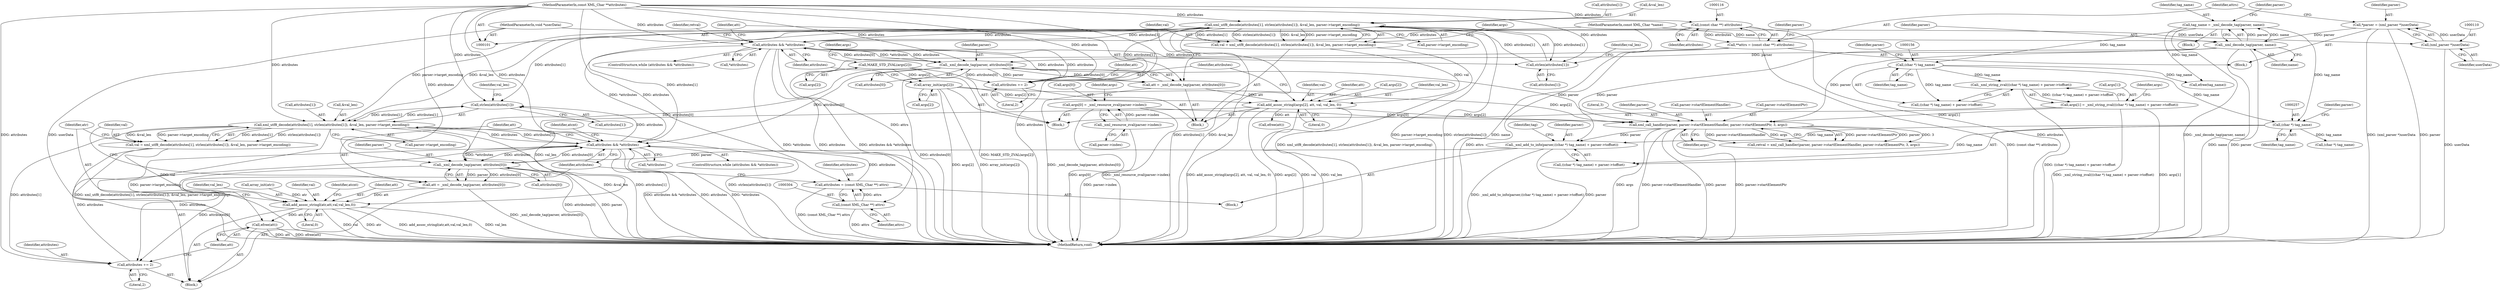 digraph "0_php_dccda88f27a084bcbbb30198ace12b4e7ae961cc_6@API" {
"1000325" [label="(Call,strlen(attributes[1]))"];
"1000184" [label="(Call,xml_utf8_decode(attributes[1], strlen(attributes[1]), &val_len, parser->target_encoding))"];
"1000188" [label="(Call,strlen(attributes[1]))"];
"1000170" [label="(Call,attributes && *attributes)"];
"1000115" [label="(Call,(const char **) attributes)"];
"1000104" [label="(MethodParameterIn,const XML_Char **attributes)"];
"1000205" [label="(Call,attributes += 2)"];
"1000177" [label="(Call,_xml_decode_tag(parser, attributes[0]))"];
"1000133" [label="(Call,_xml_decode_tag(parser, name))"];
"1000107" [label="(Call,*parser = (xml_parser *)userData)"];
"1000109" [label="(Call,(xml_parser *)userData)"];
"1000102" [label="(MethodParameterIn,void *userData)"];
"1000103" [label="(MethodParameterIn,const XML_Char *name)"];
"1000321" [label="(Call,xml_utf8_decode(attributes[1], strlen(attributes[1]), &val_len, parser->target_encoding))"];
"1000325" [label="(Call,strlen(attributes[1]))"];
"1000307" [label="(Call,attributes && *attributes)"];
"1000342" [label="(Call,attributes += 2)"];
"1000314" [label="(Call,_xml_decode_tag(parser, attributes[0]))"];
"1000253" [label="(Call,_xml_add_to_info(parser,((char *) tag_name) + parser->toffset))"];
"1000213" [label="(Call,xml_call_handler(parser, parser->startElementHandler, parser->startElementPtr, 3, args))"];
"1000141" [label="(Call,args[0] = _xml_resource_zval(parser->index))"];
"1000145" [label="(Call,_xml_resource_zval(parser->index))"];
"1000165" [label="(Call,array_init(args[2]))"];
"1000161" [label="(Call,MAKE_STD_ZVAL(args[2]))"];
"1000149" [label="(Call,args[1] = _xml_string_zval(((char *) tag_name) + parser->toffset))"];
"1000153" [label="(Call,_xml_string_zval(((char *) tag_name) + parser->toffset))"];
"1000155" [label="(Call,(char *) tag_name)"];
"1000131" [label="(Call,tag_name = _xml_decode_tag(parser, name))"];
"1000197" [label="(Call,add_assoc_stringl(args[2], att, val, val_len, 0))"];
"1000175" [label="(Call,att = _xml_decode_tag(parser, attributes[0]))"];
"1000182" [label="(Call,val = xml_utf8_decode(attributes[1], strlen(attributes[1]), &val_len, parser->target_encoding))"];
"1000256" [label="(Call,(char *) tag_name)"];
"1000301" [label="(Call,attributes = (const XML_Char **) attrs)"];
"1000303" [label="(Call,(const XML_Char **) attrs)"];
"1000113" [label="(Call,**attrs = (const char **) attributes)"];
"1000312" [label="(Call,att = _xml_decode_tag(parser, attributes[0]))"];
"1000334" [label="(Call,add_assoc_stringl(atr,att,val,val_len,0))"];
"1000345" [label="(Call,efree(att))"];
"1000319" [label="(Call,val = xml_utf8_decode(attributes[1], strlen(attributes[1]), &val_len, parser->target_encoding))"];
"1000108" [label="(Identifier,parser)"];
"1000189" [label="(Call,attributes[1])"];
"1000326" [label="(Call,attributes[1])"];
"1000109" [label="(Call,(xml_parser *)userData)"];
"1000117" [label="(Identifier,attributes)"];
"1000308" [label="(Identifier,attributes)"];
"1000199" [label="(Identifier,args)"];
"1000114" [label="(Identifier,attrs)"];
"1000197" [label="(Call,add_assoc_stringl(args[2], att, val, val_len, 0))"];
"1000207" [label="(Literal,2)"];
"1000254" [label="(Identifier,parser)"];
"1000176" [label="(Identifier,att)"];
"1000131" [label="(Call,tag_name = _xml_decode_tag(parser, name))"];
"1000345" [label="(Call,efree(att))"];
"1000175" [label="(Call,att = _xml_decode_tag(parser, attributes[0]))"];
"1000161" [label="(Call,MAKE_STD_ZVAL(args[2]))"];
"1000313" [label="(Identifier,att)"];
"1000336" [label="(Identifier,att)"];
"1000218" [label="(Call,parser->startElementPtr)"];
"1000134" [label="(Identifier,parser)"];
"1000330" [label="(Identifier,val_len)"];
"1000103" [label="(MethodParameterIn,const XML_Char *name)"];
"1000162" [label="(Call,args[2])"];
"1000154" [label="(Call,((char *) tag_name) + parser->toffset)"];
"1000104" [label="(MethodParameterIn,const XML_Char **attributes)"];
"1000314" [label="(Call,_xml_decode_tag(parser, attributes[0]))"];
"1000309" [label="(Call,*attributes)"];
"1000153" [label="(Call,_xml_string_zval(((char *) tag_name) + parser->toffset))"];
"1000188" [label="(Call,strlen(attributes[1]))"];
"1000307" [label="(Call,attributes && *attributes)"];
"1000206" [label="(Identifier,attributes)"];
"1000125" [label="(Identifier,parser)"];
"1000102" [label="(MethodParameterIn,void *userData)"];
"1000204" [label="(Literal,0)"];
"1000182" [label="(Call,val = xml_utf8_decode(attributes[1], strlen(attributes[1]), &val_len, parser->target_encoding))"];
"1000179" [label="(Call,attributes[0])"];
"1000302" [label="(Identifier,attributes)"];
"1000266" [label="(Call,(char *) tag_name)"];
"1000212" [label="(Identifier,retval)"];
"1000205" [label="(Call,attributes += 2)"];
"1000174" [label="(Block,)"];
"1000253" [label="(Call,_xml_add_to_info(parser,((char *) tag_name) + parser->toffset))"];
"1000311" [label="(Block,)"];
"1000256" [label="(Call,(char *) tag_name)"];
"1000178" [label="(Identifier,parser)"];
"1000319" [label="(Call,val = xml_utf8_decode(attributes[1], strlen(attributes[1]), &val_len, parser->target_encoding))"];
"1000255" [label="(Call,((char *) tag_name) + parser->toffset)"];
"1000346" [label="(Identifier,att)"];
"1000322" [label="(Call,attributes[1])"];
"1000150" [label="(Call,args[1])"];
"1000159" [label="(Identifier,parser)"];
"1000165" [label="(Call,array_init(args[2]))"];
"1000238" [label="(Block,)"];
"1000172" [label="(Call,*attributes)"];
"1000222" [label="(Identifier,args)"];
"1000344" [label="(Literal,2)"];
"1000201" [label="(Identifier,att)"];
"1000209" [label="(Identifier,att)"];
"1000329" [label="(Call,&val_len)"];
"1000169" [label="(ControlStructure,while (attributes && *attributes))"];
"1000126" [label="(Block,)"];
"1000132" [label="(Identifier,tag_name)"];
"1000105" [label="(Block,)"];
"1000140" [label="(Block,)"];
"1000184" [label="(Call,xml_utf8_decode(attributes[1], strlen(attributes[1]), &val_len, parser->target_encoding))"];
"1000312" [label="(Call,att = _xml_decode_tag(parser, attributes[0]))"];
"1000142" [label="(Call,args[0])"];
"1000392" [label="(Call,efree(tag_name))"];
"1000315" [label="(Identifier,parser)"];
"1000221" [label="(Literal,3)"];
"1000151" [label="(Identifier,args)"];
"1000115" [label="(Call,(const char **) attributes)"];
"1000166" [label="(Call,args[2])"];
"1000325" [label="(Call,strlen(attributes[1]))"];
"1000133" [label="(Call,_xml_decode_tag(parser, name))"];
"1000113" [label="(Call,**attrs = (const char **) attributes)"];
"1000141" [label="(Call,args[0] = _xml_resource_zval(parser->index))"];
"1000193" [label="(Identifier,val_len)"];
"1000342" [label="(Call,attributes += 2)"];
"1000208" [label="(Call,efree(att))"];
"1000320" [label="(Identifier,val)"];
"1000211" [label="(Call,retval = xml_call_handler(parser, parser->startElementHandler, parser->startElementPtr, 3, args))"];
"1000263" [label="(Identifier,tag)"];
"1000335" [label="(Identifier,atr)"];
"1000198" [label="(Call,args[2])"];
"1000192" [label="(Call,&val_len)"];
"1000183" [label="(Identifier,val)"];
"1000348" [label="(Identifier,atcnt)"];
"1000334" [label="(Call,add_assoc_stringl(atr,att,val,val_len,0))"];
"1000107" [label="(Call,*parser = (xml_parser *)userData)"];
"1000185" [label="(Call,attributes[1])"];
"1000214" [label="(Identifier,parser)"];
"1000203" [label="(Identifier,val_len)"];
"1000177" [label="(Call,_xml_decode_tag(parser, attributes[0]))"];
"1000316" [label="(Call,attributes[0])"];
"1000155" [label="(Call,(char *) tag_name)"];
"1000171" [label="(Identifier,attributes)"];
"1000202" [label="(Identifier,val)"];
"1000338" [label="(Identifier,val_len)"];
"1000146" [label="(Call,parser->index)"];
"1000305" [label="(Identifier,attrs)"];
"1000343" [label="(Identifier,attributes)"];
"1000111" [label="(Identifier,userData)"];
"1000394" [label="(MethodReturn,void)"];
"1000138" [label="(Identifier,parser)"];
"1000170" [label="(Call,attributes && *attributes)"];
"1000145" [label="(Call,_xml_resource_zval(parser->index))"];
"1000163" [label="(Identifier,args)"];
"1000303" [label="(Call,(const XML_Char **) attrs)"];
"1000157" [label="(Identifier,tag_name)"];
"1000167" [label="(Identifier,args)"];
"1000251" [label="(Call,array_init(atr))"];
"1000194" [label="(Call,parser->target_encoding)"];
"1000213" [label="(Call,xml_call_handler(parser, parser->startElementHandler, parser->startElementPtr, 3, args))"];
"1000258" [label="(Identifier,tag_name)"];
"1000135" [label="(Identifier,name)"];
"1000260" [label="(Identifier,parser)"];
"1000301" [label="(Call,attributes = (const XML_Char **) attrs)"];
"1000306" [label="(ControlStructure,while (attributes && *attributes))"];
"1000149" [label="(Call,args[1] = _xml_string_zval(((char *) tag_name) + parser->toffset))"];
"1000339" [label="(Literal,0)"];
"1000337" [label="(Identifier,val)"];
"1000321" [label="(Call,xml_utf8_decode(attributes[1], strlen(attributes[1]), &val_len, parser->target_encoding))"];
"1000341" [label="(Identifier,atcnt)"];
"1000331" [label="(Call,parser->target_encoding)"];
"1000215" [label="(Call,parser->startElementHandler)"];
"1000325" -> "1000321"  [label="AST: "];
"1000325" -> "1000326"  [label="CFG: "];
"1000326" -> "1000325"  [label="AST: "];
"1000330" -> "1000325"  [label="CFG: "];
"1000325" -> "1000321"  [label="DDG: attributes[1]"];
"1000184" -> "1000325"  [label="DDG: attributes[1]"];
"1000321" -> "1000325"  [label="DDG: attributes[1]"];
"1000307" -> "1000325"  [label="DDG: attributes"];
"1000104" -> "1000325"  [label="DDG: attributes"];
"1000184" -> "1000182"  [label="AST: "];
"1000184" -> "1000194"  [label="CFG: "];
"1000185" -> "1000184"  [label="AST: "];
"1000188" -> "1000184"  [label="AST: "];
"1000192" -> "1000184"  [label="AST: "];
"1000194" -> "1000184"  [label="AST: "];
"1000182" -> "1000184"  [label="CFG: "];
"1000184" -> "1000394"  [label="DDG: strlen(attributes[1])"];
"1000184" -> "1000394"  [label="DDG: parser->target_encoding"];
"1000184" -> "1000394"  [label="DDG: attributes[1]"];
"1000184" -> "1000394"  [label="DDG: &val_len"];
"1000184" -> "1000170"  [label="DDG: attributes[1]"];
"1000184" -> "1000182"  [label="DDG: attributes[1]"];
"1000184" -> "1000182"  [label="DDG: strlen(attributes[1])"];
"1000184" -> "1000182"  [label="DDG: &val_len"];
"1000184" -> "1000182"  [label="DDG: parser->target_encoding"];
"1000188" -> "1000184"  [label="DDG: attributes[1]"];
"1000170" -> "1000184"  [label="DDG: attributes"];
"1000104" -> "1000184"  [label="DDG: attributes"];
"1000184" -> "1000188"  [label="DDG: attributes[1]"];
"1000184" -> "1000205"  [label="DDG: attributes[1]"];
"1000184" -> "1000307"  [label="DDG: attributes[1]"];
"1000184" -> "1000321"  [label="DDG: &val_len"];
"1000184" -> "1000321"  [label="DDG: parser->target_encoding"];
"1000188" -> "1000189"  [label="CFG: "];
"1000189" -> "1000188"  [label="AST: "];
"1000193" -> "1000188"  [label="CFG: "];
"1000170" -> "1000188"  [label="DDG: attributes"];
"1000104" -> "1000188"  [label="DDG: attributes"];
"1000170" -> "1000169"  [label="AST: "];
"1000170" -> "1000171"  [label="CFG: "];
"1000170" -> "1000172"  [label="CFG: "];
"1000171" -> "1000170"  [label="AST: "];
"1000172" -> "1000170"  [label="AST: "];
"1000176" -> "1000170"  [label="CFG: "];
"1000212" -> "1000170"  [label="CFG: "];
"1000170" -> "1000394"  [label="DDG: *attributes"];
"1000170" -> "1000394"  [label="DDG: attributes"];
"1000170" -> "1000394"  [label="DDG: attributes && *attributes"];
"1000115" -> "1000170"  [label="DDG: attributes"];
"1000205" -> "1000170"  [label="DDG: attributes"];
"1000177" -> "1000170"  [label="DDG: attributes[0]"];
"1000104" -> "1000170"  [label="DDG: attributes"];
"1000170" -> "1000177"  [label="DDG: *attributes"];
"1000170" -> "1000177"  [label="DDG: attributes"];
"1000170" -> "1000205"  [label="DDG: attributes"];
"1000170" -> "1000307"  [label="DDG: *attributes"];
"1000115" -> "1000113"  [label="AST: "];
"1000115" -> "1000117"  [label="CFG: "];
"1000116" -> "1000115"  [label="AST: "];
"1000117" -> "1000115"  [label="AST: "];
"1000113" -> "1000115"  [label="CFG: "];
"1000115" -> "1000394"  [label="DDG: attributes"];
"1000115" -> "1000113"  [label="DDG: attributes"];
"1000104" -> "1000115"  [label="DDG: attributes"];
"1000104" -> "1000101"  [label="AST: "];
"1000104" -> "1000394"  [label="DDG: attributes"];
"1000104" -> "1000177"  [label="DDG: attributes"];
"1000104" -> "1000205"  [label="DDG: attributes"];
"1000104" -> "1000301"  [label="DDG: attributes"];
"1000104" -> "1000307"  [label="DDG: attributes"];
"1000104" -> "1000314"  [label="DDG: attributes"];
"1000104" -> "1000321"  [label="DDG: attributes"];
"1000104" -> "1000342"  [label="DDG: attributes"];
"1000205" -> "1000174"  [label="AST: "];
"1000205" -> "1000207"  [label="CFG: "];
"1000206" -> "1000205"  [label="AST: "];
"1000207" -> "1000205"  [label="AST: "];
"1000209" -> "1000205"  [label="CFG: "];
"1000177" -> "1000205"  [label="DDG: attributes[0]"];
"1000177" -> "1000175"  [label="AST: "];
"1000177" -> "1000179"  [label="CFG: "];
"1000178" -> "1000177"  [label="AST: "];
"1000179" -> "1000177"  [label="AST: "];
"1000175" -> "1000177"  [label="CFG: "];
"1000177" -> "1000394"  [label="DDG: attributes[0]"];
"1000177" -> "1000175"  [label="DDG: parser"];
"1000177" -> "1000175"  [label="DDG: attributes[0]"];
"1000133" -> "1000177"  [label="DDG: parser"];
"1000177" -> "1000213"  [label="DDG: parser"];
"1000177" -> "1000307"  [label="DDG: attributes[0]"];
"1000177" -> "1000314"  [label="DDG: attributes[0]"];
"1000133" -> "1000131"  [label="AST: "];
"1000133" -> "1000135"  [label="CFG: "];
"1000134" -> "1000133"  [label="AST: "];
"1000135" -> "1000133"  [label="AST: "];
"1000131" -> "1000133"  [label="CFG: "];
"1000133" -> "1000394"  [label="DDG: parser"];
"1000133" -> "1000394"  [label="DDG: name"];
"1000133" -> "1000131"  [label="DDG: parser"];
"1000133" -> "1000131"  [label="DDG: name"];
"1000107" -> "1000133"  [label="DDG: parser"];
"1000103" -> "1000133"  [label="DDG: name"];
"1000133" -> "1000213"  [label="DDG: parser"];
"1000133" -> "1000253"  [label="DDG: parser"];
"1000107" -> "1000105"  [label="AST: "];
"1000107" -> "1000109"  [label="CFG: "];
"1000108" -> "1000107"  [label="AST: "];
"1000109" -> "1000107"  [label="AST: "];
"1000114" -> "1000107"  [label="CFG: "];
"1000107" -> "1000394"  [label="DDG: parser"];
"1000107" -> "1000394"  [label="DDG: (xml_parser *)userData"];
"1000109" -> "1000107"  [label="DDG: userData"];
"1000109" -> "1000111"  [label="CFG: "];
"1000110" -> "1000109"  [label="AST: "];
"1000111" -> "1000109"  [label="AST: "];
"1000109" -> "1000394"  [label="DDG: userData"];
"1000102" -> "1000109"  [label="DDG: userData"];
"1000102" -> "1000101"  [label="AST: "];
"1000102" -> "1000394"  [label="DDG: userData"];
"1000103" -> "1000101"  [label="AST: "];
"1000103" -> "1000394"  [label="DDG: name"];
"1000321" -> "1000319"  [label="AST: "];
"1000321" -> "1000331"  [label="CFG: "];
"1000322" -> "1000321"  [label="AST: "];
"1000329" -> "1000321"  [label="AST: "];
"1000331" -> "1000321"  [label="AST: "];
"1000319" -> "1000321"  [label="CFG: "];
"1000321" -> "1000394"  [label="DDG: parser->target_encoding"];
"1000321" -> "1000394"  [label="DDG: &val_len"];
"1000321" -> "1000394"  [label="DDG: attributes[1]"];
"1000321" -> "1000394"  [label="DDG: strlen(attributes[1])"];
"1000321" -> "1000307"  [label="DDG: attributes[1]"];
"1000321" -> "1000319"  [label="DDG: attributes[1]"];
"1000321" -> "1000319"  [label="DDG: strlen(attributes[1])"];
"1000321" -> "1000319"  [label="DDG: &val_len"];
"1000321" -> "1000319"  [label="DDG: parser->target_encoding"];
"1000307" -> "1000321"  [label="DDG: attributes"];
"1000321" -> "1000342"  [label="DDG: attributes[1]"];
"1000307" -> "1000306"  [label="AST: "];
"1000307" -> "1000308"  [label="CFG: "];
"1000307" -> "1000309"  [label="CFG: "];
"1000308" -> "1000307"  [label="AST: "];
"1000309" -> "1000307"  [label="AST: "];
"1000313" -> "1000307"  [label="CFG: "];
"1000348" -> "1000307"  [label="CFG: "];
"1000307" -> "1000394"  [label="DDG: *attributes"];
"1000307" -> "1000394"  [label="DDG: attributes && *attributes"];
"1000307" -> "1000394"  [label="DDG: attributes"];
"1000342" -> "1000307"  [label="DDG: attributes"];
"1000314" -> "1000307"  [label="DDG: attributes[0]"];
"1000301" -> "1000307"  [label="DDG: attributes"];
"1000307" -> "1000314"  [label="DDG: *attributes"];
"1000307" -> "1000314"  [label="DDG: attributes"];
"1000307" -> "1000342"  [label="DDG: attributes"];
"1000342" -> "1000311"  [label="AST: "];
"1000342" -> "1000344"  [label="CFG: "];
"1000343" -> "1000342"  [label="AST: "];
"1000344" -> "1000342"  [label="AST: "];
"1000346" -> "1000342"  [label="CFG: "];
"1000314" -> "1000342"  [label="DDG: attributes[0]"];
"1000314" -> "1000312"  [label="AST: "];
"1000314" -> "1000316"  [label="CFG: "];
"1000315" -> "1000314"  [label="AST: "];
"1000316" -> "1000314"  [label="AST: "];
"1000312" -> "1000314"  [label="CFG: "];
"1000314" -> "1000394"  [label="DDG: attributes[0]"];
"1000314" -> "1000394"  [label="DDG: parser"];
"1000314" -> "1000312"  [label="DDG: parser"];
"1000314" -> "1000312"  [label="DDG: attributes[0]"];
"1000253" -> "1000314"  [label="DDG: parser"];
"1000253" -> "1000238"  [label="AST: "];
"1000253" -> "1000255"  [label="CFG: "];
"1000254" -> "1000253"  [label="AST: "];
"1000255" -> "1000253"  [label="AST: "];
"1000263" -> "1000253"  [label="CFG: "];
"1000253" -> "1000394"  [label="DDG: _xml_add_to_info(parser,((char *) tag_name) + parser->toffset)"];
"1000253" -> "1000394"  [label="DDG: parser"];
"1000213" -> "1000253"  [label="DDG: parser"];
"1000256" -> "1000253"  [label="DDG: tag_name"];
"1000213" -> "1000211"  [label="AST: "];
"1000213" -> "1000222"  [label="CFG: "];
"1000214" -> "1000213"  [label="AST: "];
"1000215" -> "1000213"  [label="AST: "];
"1000218" -> "1000213"  [label="AST: "];
"1000221" -> "1000213"  [label="AST: "];
"1000222" -> "1000213"  [label="AST: "];
"1000211" -> "1000213"  [label="CFG: "];
"1000213" -> "1000394"  [label="DDG: parser"];
"1000213" -> "1000394"  [label="DDG: parser->startElementPtr"];
"1000213" -> "1000394"  [label="DDG: args"];
"1000213" -> "1000394"  [label="DDG: parser->startElementHandler"];
"1000213" -> "1000211"  [label="DDG: parser->startElementPtr"];
"1000213" -> "1000211"  [label="DDG: parser"];
"1000213" -> "1000211"  [label="DDG: 3"];
"1000213" -> "1000211"  [label="DDG: parser->startElementHandler"];
"1000213" -> "1000211"  [label="DDG: args"];
"1000141" -> "1000213"  [label="DDG: args[0]"];
"1000165" -> "1000213"  [label="DDG: args[2]"];
"1000149" -> "1000213"  [label="DDG: args[1]"];
"1000197" -> "1000213"  [label="DDG: args[2]"];
"1000141" -> "1000140"  [label="AST: "];
"1000141" -> "1000145"  [label="CFG: "];
"1000142" -> "1000141"  [label="AST: "];
"1000145" -> "1000141"  [label="AST: "];
"1000151" -> "1000141"  [label="CFG: "];
"1000141" -> "1000394"  [label="DDG: args[0]"];
"1000141" -> "1000394"  [label="DDG: _xml_resource_zval(parser->index)"];
"1000145" -> "1000141"  [label="DDG: parser->index"];
"1000145" -> "1000146"  [label="CFG: "];
"1000146" -> "1000145"  [label="AST: "];
"1000145" -> "1000394"  [label="DDG: parser->index"];
"1000165" -> "1000140"  [label="AST: "];
"1000165" -> "1000166"  [label="CFG: "];
"1000166" -> "1000165"  [label="AST: "];
"1000171" -> "1000165"  [label="CFG: "];
"1000165" -> "1000394"  [label="DDG: args[2]"];
"1000165" -> "1000394"  [label="DDG: array_init(args[2])"];
"1000161" -> "1000165"  [label="DDG: args[2]"];
"1000165" -> "1000197"  [label="DDG: args[2]"];
"1000161" -> "1000140"  [label="AST: "];
"1000161" -> "1000162"  [label="CFG: "];
"1000162" -> "1000161"  [label="AST: "];
"1000167" -> "1000161"  [label="CFG: "];
"1000161" -> "1000394"  [label="DDG: MAKE_STD_ZVAL(args[2])"];
"1000149" -> "1000140"  [label="AST: "];
"1000149" -> "1000153"  [label="CFG: "];
"1000150" -> "1000149"  [label="AST: "];
"1000153" -> "1000149"  [label="AST: "];
"1000163" -> "1000149"  [label="CFG: "];
"1000149" -> "1000394"  [label="DDG: _xml_string_zval(((char *) tag_name) + parser->toffset)"];
"1000149" -> "1000394"  [label="DDG: args[1]"];
"1000153" -> "1000149"  [label="DDG: ((char *) tag_name) + parser->toffset"];
"1000153" -> "1000154"  [label="CFG: "];
"1000154" -> "1000153"  [label="AST: "];
"1000153" -> "1000394"  [label="DDG: ((char *) tag_name) + parser->toffset"];
"1000155" -> "1000153"  [label="DDG: tag_name"];
"1000155" -> "1000154"  [label="AST: "];
"1000155" -> "1000157"  [label="CFG: "];
"1000156" -> "1000155"  [label="AST: "];
"1000157" -> "1000155"  [label="AST: "];
"1000159" -> "1000155"  [label="CFG: "];
"1000155" -> "1000154"  [label="DDG: tag_name"];
"1000131" -> "1000155"  [label="DDG: tag_name"];
"1000155" -> "1000256"  [label="DDG: tag_name"];
"1000155" -> "1000392"  [label="DDG: tag_name"];
"1000131" -> "1000126"  [label="AST: "];
"1000132" -> "1000131"  [label="AST: "];
"1000138" -> "1000131"  [label="CFG: "];
"1000131" -> "1000394"  [label="DDG: _xml_decode_tag(parser, name)"];
"1000131" -> "1000256"  [label="DDG: tag_name"];
"1000131" -> "1000392"  [label="DDG: tag_name"];
"1000197" -> "1000174"  [label="AST: "];
"1000197" -> "1000204"  [label="CFG: "];
"1000198" -> "1000197"  [label="AST: "];
"1000201" -> "1000197"  [label="AST: "];
"1000202" -> "1000197"  [label="AST: "];
"1000203" -> "1000197"  [label="AST: "];
"1000204" -> "1000197"  [label="AST: "];
"1000206" -> "1000197"  [label="CFG: "];
"1000197" -> "1000394"  [label="DDG: val_len"];
"1000197" -> "1000394"  [label="DDG: add_assoc_stringl(args[2], att, val, val_len, 0)"];
"1000197" -> "1000394"  [label="DDG: args[2]"];
"1000197" -> "1000394"  [label="DDG: val"];
"1000175" -> "1000197"  [label="DDG: att"];
"1000182" -> "1000197"  [label="DDG: val"];
"1000197" -> "1000208"  [label="DDG: att"];
"1000197" -> "1000334"  [label="DDG: val_len"];
"1000175" -> "1000174"  [label="AST: "];
"1000176" -> "1000175"  [label="AST: "];
"1000183" -> "1000175"  [label="CFG: "];
"1000175" -> "1000394"  [label="DDG: _xml_decode_tag(parser, attributes[0])"];
"1000182" -> "1000174"  [label="AST: "];
"1000183" -> "1000182"  [label="AST: "];
"1000199" -> "1000182"  [label="CFG: "];
"1000182" -> "1000394"  [label="DDG: xml_utf8_decode(attributes[1], strlen(attributes[1]), &val_len, parser->target_encoding)"];
"1000256" -> "1000255"  [label="AST: "];
"1000256" -> "1000258"  [label="CFG: "];
"1000257" -> "1000256"  [label="AST: "];
"1000258" -> "1000256"  [label="AST: "];
"1000260" -> "1000256"  [label="CFG: "];
"1000256" -> "1000255"  [label="DDG: tag_name"];
"1000256" -> "1000266"  [label="DDG: tag_name"];
"1000301" -> "1000238"  [label="AST: "];
"1000301" -> "1000303"  [label="CFG: "];
"1000302" -> "1000301"  [label="AST: "];
"1000303" -> "1000301"  [label="AST: "];
"1000308" -> "1000301"  [label="CFG: "];
"1000301" -> "1000394"  [label="DDG: (const XML_Char **) attrs"];
"1000303" -> "1000301"  [label="DDG: attrs"];
"1000303" -> "1000305"  [label="CFG: "];
"1000304" -> "1000303"  [label="AST: "];
"1000305" -> "1000303"  [label="AST: "];
"1000303" -> "1000394"  [label="DDG: attrs"];
"1000113" -> "1000303"  [label="DDG: attrs"];
"1000113" -> "1000105"  [label="AST: "];
"1000114" -> "1000113"  [label="AST: "];
"1000125" -> "1000113"  [label="CFG: "];
"1000113" -> "1000394"  [label="DDG: attrs"];
"1000113" -> "1000394"  [label="DDG: (const char **) attributes"];
"1000312" -> "1000311"  [label="AST: "];
"1000313" -> "1000312"  [label="AST: "];
"1000320" -> "1000312"  [label="CFG: "];
"1000312" -> "1000394"  [label="DDG: _xml_decode_tag(parser, attributes[0])"];
"1000312" -> "1000334"  [label="DDG: att"];
"1000334" -> "1000311"  [label="AST: "];
"1000334" -> "1000339"  [label="CFG: "];
"1000335" -> "1000334"  [label="AST: "];
"1000336" -> "1000334"  [label="AST: "];
"1000337" -> "1000334"  [label="AST: "];
"1000338" -> "1000334"  [label="AST: "];
"1000339" -> "1000334"  [label="AST: "];
"1000341" -> "1000334"  [label="CFG: "];
"1000334" -> "1000394"  [label="DDG: add_assoc_stringl(atr,att,val,val_len,0)"];
"1000334" -> "1000394"  [label="DDG: val_len"];
"1000334" -> "1000394"  [label="DDG: val"];
"1000334" -> "1000394"  [label="DDG: atr"];
"1000251" -> "1000334"  [label="DDG: atr"];
"1000319" -> "1000334"  [label="DDG: val"];
"1000334" -> "1000345"  [label="DDG: att"];
"1000345" -> "1000311"  [label="AST: "];
"1000345" -> "1000346"  [label="CFG: "];
"1000346" -> "1000345"  [label="AST: "];
"1000308" -> "1000345"  [label="CFG: "];
"1000345" -> "1000394"  [label="DDG: att"];
"1000345" -> "1000394"  [label="DDG: efree(att)"];
"1000319" -> "1000311"  [label="AST: "];
"1000320" -> "1000319"  [label="AST: "];
"1000335" -> "1000319"  [label="CFG: "];
"1000319" -> "1000394"  [label="DDG: xml_utf8_decode(attributes[1], strlen(attributes[1]), &val_len, parser->target_encoding)"];
}
